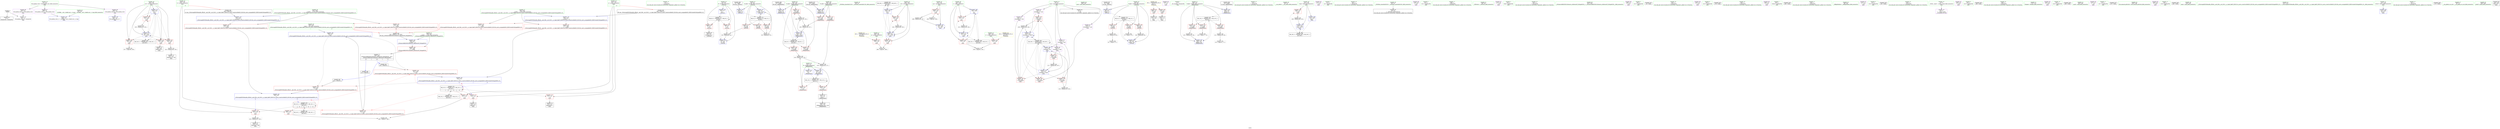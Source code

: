 digraph "SVFG" {
	label="SVFG";

	Node0x55634aaba7e0 [shape=record,color=grey,label="{NodeID: 0\nNullPtr}"];
	Node0x55634aaba7e0 -> Node0x55634aade170[style=solid];
	Node0x55634aaba7e0 -> Node0x55634aae3a90[style=solid];
	Node0x55634aaeb600 [shape=record,color=grey,label="{NodeID: 263\n237 = cmp(236, 238, )\n}"];
	Node0x55634aae5250 [shape=record,color=blue,label="{NodeID: 180\n309\<--317\n__tmp\<--\n_ZSt4swapIiENSt9enable_ifIXsr6__and_ISt6__not_ISt15__is_tuple_likeIT_EESt21is_move_constructibleIS3_ESt18is_move_assignableIS3_EEE5valueEvE4typeERS3_SC_\n}"];
	Node0x55634aae5250 -> Node0x55634aae3620[style=dashed];
	Node0x55634aae5250 -> Node0x55634aae36f0[style=dashed];
	Node0x55634aadc4a0 [shape=record,color=purple,label="{NodeID: 97\n346\<--31\nllvm.global_ctors_1\<--llvm.global_ctors\nGlob }"];
	Node0x55634aadc4a0 -> Node0x55634aae3990[style=solid];
	Node0x55634aada440 [shape=record,color=green,label="{NodeID: 14\n72\<--1\n\<--dummyObj\nCan only get source location for instruction, argument, global var or function.}"];
	Node0x55634ab10580 [shape=record,color=black,label="{NodeID: 360\n314 = PHI(334, )\n}"];
	Node0x55634ab10580 -> Node0x55634aae3550[style=solid];
	Node0x55634aaf6bc0 [shape=record,color=black,label="{NodeID: 277\nMR_6V_3 = PHI(MR_6V_5, MR_6V_2, )\npts\{68 \}\n}"];
	Node0x55634aaf6bc0 -> Node0x55634aadcd20[style=dashed];
	Node0x55634aaf6bc0 -> Node0x55634aadcdf0[style=dashed];
	Node0x55634aaf6bc0 -> Node0x55634aae3e00[style=dashed];
	Node0x55634aaf6bc0 -> Node0x55634aaf6bc0[style=dashed];
	Node0x55634aadd060 [shape=record,color=red,label="{NodeID: 111\n135\<--104\n\<--B.addr\n_Z6BigModxxx\n}"];
	Node0x55634aadd060 -> Node0x55634aaead00[style=solid];
	Node0x55634aadb240 [shape=record,color=green,label="{NodeID: 28\n40\<--41\n_ZNSt8ios_base4InitC1Ev\<--_ZNSt8ios_base4InitC1Ev_field_insensitive\n}"];
	Node0x55634aafb5c0 [shape=record,color=black,label="{NodeID: 291\nMR_36V_2 = PHI(MR_36V_4, MR_36V_1, )\npts\{166 \}\n}"];
	Node0x55634aafb5c0 -> Node0x55634aae4f10[style=dashed];
	Node0x55634aae2510 [shape=record,color=red,label="{NodeID: 125\n185\<--155\n\<--cas\nmain\n}"];
	Node0x55634aae2510 -> Node0x55634aaea280[style=solid];
	Node0x55634aae2510 -> Node0x55634aae1480[style=solid];
	Node0x55634aadbec0 [shape=record,color=green,label="{NodeID: 42\n149\<--150\nn\<--n_field_insensitive\nmain\n}"];
	Node0x55634aadbec0 -> Node0x55634aae2030[style=solid];
	Node0x55634aae3070 [shape=record,color=red,label="{NodeID: 139\n248\<--247\n\<--arrayidx17\nmain\n}"];
	Node0x55634aae3070 -> Node0x55634aaeb300[style=solid];
	Node0x55634aaddb30 [shape=record,color=green,label="{NodeID: 56\n286\<--287\nputs\<--puts_field_insensitive\n}"];
	Node0x55634aae3c60 [shape=record,color=blue,label="{NodeID: 153\n65\<--62\nP.addr\<--P\n_Z3Powxx\n}"];
	Node0x55634aae3c60 -> Node0x55634aaf66c0[style=dashed];
	Node0x55634aade7b0 [shape=record,color=black,label="{NodeID: 70\n172\<--169\ncall\<--\nmain\n}"];
	Node0x55634aaea280 [shape=record,color=grey,label="{NodeID: 250\n186 = Binary(185, 187, )\n}"];
	Node0x55634aaea280 -> Node0x55634aae47c0[style=solid];
	Node0x55634aae47c0 [shape=record,color=blue,label="{NodeID: 167\n155\<--186\ncas\<--dec\nmain\n}"];
	Node0x55634aae47c0 -> Node0x55634aae2510[style=dashed];
	Node0x55634aae47c0 -> Node0x55634aae47c0[style=dashed];
	Node0x55634aadf310 [shape=record,color=purple,label="{NodeID: 84\n170\<--11\n\<--.str\nmain\n}"];
	Node0x55634aad04e0 [shape=record,color=green,label="{NodeID: 1\n7\<--1\n__dso_handle\<--dummyObj\nGlob }"];
	Node0x55634aaeb780 [shape=record,color=grey,label="{NodeID: 264\n122 = cmp(121, 72, )\n}"];
	Node0x55634aae5320 [shape=record,color=blue,label="{NodeID: 181\n322\<--321\n\<--\n_ZSt4swapIiENSt9enable_ifIXsr6__and_ISt6__not_ISt15__is_tuple_likeIT_EESt21is_move_constructibleIS3_ESt18is_move_assignableIS3_EEE5valueEvE4typeERS3_SC_\n|{|<s1>9|<s2>9}}"];
	Node0x55634aae5320 -> Node0x55634aae36f0[style=dashed];
	Node0x55634aae5320:s1 -> Node0x55634aae21d0[style=dashed,color=blue];
	Node0x55634aae5320:s2 -> Node0x55634aaf70c0[style=dashed,color=blue];
	Node0x55634aadc5a0 [shape=record,color=purple,label="{NodeID: 98\n347\<--31\nllvm.global_ctors_2\<--llvm.global_ctors\nGlob }"];
	Node0x55634aadc5a0 -> Node0x55634aae3a90[style=solid];
	Node0x55634aada540 [shape=record,color=green,label="{NodeID: 15\n76\<--1\n\<--dummyObj\nCan only get source location for instruction, argument, global var or function.}"];
	Node0x55634ab10770 [shape=record,color=black,label="{NodeID: 361\n320 = PHI(334, )\n}"];
	Node0x55634ab10770 -> Node0x55634aae3620[style=solid];
	Node0x55634aaf70c0 [shape=record,color=black,label="{NodeID: 278\nMR_22V_3 = PHI(MR_22V_5, MR_22V_2, )\npts\{152 \}\n|{|<s5>9|<s6>9|<s7>9}}"];
	Node0x55634aaf70c0 -> Node0x55634aae2100[style=dashed];
	Node0x55634aaf70c0 -> Node0x55634aae21d0[style=dashed];
	Node0x55634aaf70c0 -> Node0x55634aae22a0[style=dashed];
	Node0x55634aaf70c0 -> Node0x55634aaf70c0[style=dashed];
	Node0x55634aaf70c0 -> Node0x55634aaf93c0[style=dashed];
	Node0x55634aaf70c0:s5 -> Node0x55634aae3550[style=dashed,color=red];
	Node0x55634aaf70c0:s6 -> Node0x55634aae3620[style=dashed,color=red];
	Node0x55634aaf70c0:s7 -> Node0x55634aae5320[style=dashed,color=red];
	Node0x55634aadd130 [shape=record,color=red,label="{NodeID: 112\n117\<--106\n\<--P.addr\n_Z6BigModxxx\n}"];
	Node0x55634aadd130 -> Node0x55634aaeb900[style=solid];
	Node0x55634aadb340 [shape=record,color=green,label="{NodeID: 29\n46\<--47\n__cxa_atexit\<--__cxa_atexit_field_insensitive\n}"];
	Node0x55634aafbac0 [shape=record,color=black,label="{NodeID: 292\nMR_38V_2 = PHI(MR_38V_6, MR_38V_1, )\npts\{100000 \}\n}"];
	Node0x55634aafbac0 -> Node0x55634aae2e00[style=dashed];
	Node0x55634aafbac0 -> Node0x55634aae2fa0[style=dashed];
	Node0x55634aafbac0 -> Node0x55634aae3070[style=dashed];
	Node0x55634aafbac0 -> Node0x55634aae3140[style=dashed];
	Node0x55634aafbac0 -> Node0x55634aae4960[style=dashed];
	Node0x55634aafbac0 -> Node0x55634aae4ca0[style=dashed];
	Node0x55634aafbac0 -> Node0x55634aafbac0[style=dashed];
	Node0x55634aae25e0 [shape=record,color=red,label="{NodeID: 126\n258\<--157\n\<--loop\nmain\n}"];
	Node0x55634aae25e0 -> Node0x55634aaeae80[style=solid];
	Node0x55634aadbf90 [shape=record,color=green,label="{NodeID: 43\n151\<--152\na\<--a_field_insensitive\nmain\n|{|<s3>9}}"];
	Node0x55634aadbf90 -> Node0x55634aae2100[style=solid];
	Node0x55634aadbf90 -> Node0x55634aae21d0[style=solid];
	Node0x55634aadbf90 -> Node0x55634aae22a0[style=solid];
	Node0x55634aadbf90:s3 -> Node0x55634ab109b0[style=solid,color=red];
	Node0x55634aae3140 [shape=record,color=red,label="{NodeID: 140\n276\<--275\n\<--arrayidx31\nmain\n}"];
	Node0x55634aaddc30 [shape=record,color=green,label="{NodeID: 57\n305\<--306\n__a.addr\<--__a.addr_field_insensitive\n_ZSt4swapIiENSt9enable_ifIXsr6__and_ISt6__not_ISt15__is_tuple_likeIT_EESt21is_move_constructibleIS3_ESt18is_move_assignableIS3_EEE5valueEvE4typeERS3_SC_\n}"];
	Node0x55634aaddc30 -> Node0x55634aae3210[style=solid];
	Node0x55634aaddc30 -> Node0x55634aae32e0[style=solid];
	Node0x55634aaddc30 -> Node0x55634aae50b0[style=solid];
	Node0x55634aae3d30 [shape=record,color=blue,label="{NodeID: 154\n67\<--72\nR\<--\n_Z3Powxx\n}"];
	Node0x55634aae3d30 -> Node0x55634aaf6bc0[style=dashed];
	Node0x55634aade880 [shape=record,color=black,label="{NodeID: 71\n178\<--175\ncall1\<--\nmain\n}"];
	Node0x55634aaea400 [shape=record,color=grey,label="{NodeID: 251\n93 = Binary(91, 92, )\n}"];
	Node0x55634aaea400 -> Node0x55634aae3fa0[style=solid];
	Node0x55634aae4890 [shape=record,color=blue,label="{NodeID: 168\n161\<--168\ni\<--\nmain\n}"];
	Node0x55634aae4890 -> Node0x55634aae2780[style=dashed];
	Node0x55634aae4890 -> Node0x55634aae2850[style=dashed];
	Node0x55634aae4890 -> Node0x55634aae4b00[style=dashed];
	Node0x55634aae4890 -> Node0x55634aafabc0[style=dashed];
	Node0x55634aadf3e0 [shape=record,color=purple,label="{NodeID: 85\n171\<--13\n\<--.str.1\nmain\n}"];
	Node0x55634aac9620 [shape=record,color=green,label="{NodeID: 2\n11\<--1\n.str\<--dummyObj\nGlob }"];
	Node0x55634aaeb900 [shape=record,color=grey,label="{NodeID: 265\n118 = cmp(117, 76, )\n}"];
	Node0x55634aae53f0 [shape=record,color=blue,label="{NodeID: 182\n326\<--325\n\<--\n_ZSt4swapIiENSt9enable_ifIXsr6__and_ISt6__not_ISt15__is_tuple_likeIT_EESt21is_move_constructibleIS3_ESt18is_move_assignableIS3_EEE5valueEvE4typeERS3_SC_\n|{<s0>9|<s1>9}}"];
	Node0x55634aae53f0:s0 -> Node0x55634aae2440[style=dashed,color=blue];
	Node0x55634aae53f0:s1 -> Node0x55634aaf75c0[style=dashed,color=blue];
	Node0x55634aadc6a0 [shape=record,color=red,label="{NodeID: 99\n169\<--15\n\<--stdin\nmain\n}"];
	Node0x55634aadc6a0 -> Node0x55634aade7b0[style=solid];
	Node0x55634aada640 [shape=record,color=green,label="{NodeID: 16\n80\<--1\n\<--dummyObj\nCan only get source location for instruction, argument, global var or function.}"];
	Node0x55634ab10870 [shape=record,color=black,label="{NodeID: 362\n324 = PHI(334, )\n}"];
	Node0x55634ab10870 -> Node0x55634aae36f0[style=solid];
	Node0x55634aaf75c0 [shape=record,color=black,label="{NodeID: 279\nMR_24V_3 = PHI(MR_24V_5, MR_24V_2, )\npts\{154 \}\n|{|<s4>9|<s5>9|<s6>9|<s7>9}}"];
	Node0x55634aaf75c0 -> Node0x55634aae2370[style=dashed];
	Node0x55634aaf75c0 -> Node0x55634aae2440[style=dashed];
	Node0x55634aaf75c0 -> Node0x55634aaf75c0[style=dashed];
	Node0x55634aaf75c0 -> Node0x55634aaf98c0[style=dashed];
	Node0x55634aaf75c0:s4 -> Node0x55634aae3550[style=dashed,color=red];
	Node0x55634aaf75c0:s5 -> Node0x55634aae3620[style=dashed,color=red];
	Node0x55634aaf75c0:s6 -> Node0x55634aae36f0[style=dashed,color=red];
	Node0x55634aaf75c0:s7 -> Node0x55634aae53f0[style=dashed,color=red];
	Node0x55634aadd200 [shape=record,color=red,label="{NodeID: 113\n120\<--106\n\<--P.addr\n_Z6BigModxxx\n}"];
	Node0x55634aadd200 -> Node0x55634aaea100[style=solid];
	Node0x55634aadb440 [shape=record,color=green,label="{NodeID: 30\n45\<--51\n_ZNSt8ios_base4InitD1Ev\<--_ZNSt8ios_base4InitD1Ev_field_insensitive\n}"];
	Node0x55634aadb440 -> Node0x55634aade370[style=solid];
	Node0x55634aae26b0 [shape=record,color=red,label="{NodeID: 127\n268\<--159\n\<--q\nmain\n}"];
	Node0x55634aae26b0 -> Node0x55634aae0e80[style=solid];
	Node0x55634aadc060 [shape=record,color=green,label="{NodeID: 44\n153\<--154\nb\<--b_field_insensitive\nmain\n|{|<s2>9}}"];
	Node0x55634aadc060 -> Node0x55634aae2370[style=solid];
	Node0x55634aadc060 -> Node0x55634aae2440[style=solid];
	Node0x55634aadc060:s2 -> Node0x55634ab10af0[style=solid,color=red];
	Node0x55634aae3210 [shape=record,color=red,label="{NodeID: 141\n313\<--305\n\<--__a.addr\n_ZSt4swapIiENSt9enable_ifIXsr6__and_ISt6__not_ISt15__is_tuple_likeIT_EESt21is_move_constructibleIS3_ESt18is_move_assignableIS3_EEE5valueEvE4typeERS3_SC_\n|{<s0>15}}"];
	Node0x55634aae3210:s0 -> Node0x55634ab10c30[style=solid,color=red];
	Node0x55634aaddd00 [shape=record,color=green,label="{NodeID: 58\n307\<--308\n__b.addr\<--__b.addr_field_insensitive\n_ZSt4swapIiENSt9enable_ifIXsr6__and_ISt6__not_ISt15__is_tuple_likeIT_EESt21is_move_constructibleIS3_ESt18is_move_assignableIS3_EEE5valueEvE4typeERS3_SC_\n}"];
	Node0x55634aaddd00 -> Node0x55634aae33b0[style=solid];
	Node0x55634aaddd00 -> Node0x55634aae3480[style=solid];
	Node0x55634aaddd00 -> Node0x55634aae5180[style=solid];
	Node0x55634aae3e00 [shape=record,color=blue,label="{NodeID: 155\n67\<--85\nR\<--mul\n_Z3Powxx\n}"];
	Node0x55634aae3e00 -> Node0x55634aaf6bc0[style=dashed];
	Node0x55634aade950 [shape=record,color=black,label="{NodeID: 72\n216\<--215\nidxprom\<--\nmain\n}"];
	Node0x55634aaea580 [shape=record,color=grey,label="{NodeID: 252\n89 = Binary(88, 80, )\n}"];
	Node0x55634aaea580 -> Node0x55634aae3ed0[style=solid];
	Node0x55634aae4960 [shape=record,color=blue,label="{NodeID: 169\n217\<--219\narrayidx\<--inc\nmain\n}"];
	Node0x55634aae4960 -> Node0x55634aae2ed0[style=dashed];
	Node0x55634aae4960 -> Node0x55634aae4a30[style=dashed];
	Node0x55634aadf4b0 [shape=record,color=purple,label="{NodeID: 86\n176\<--16\n\<--.str.2\nmain\n}"];
	Node0x55634aac96b0 [shape=record,color=green,label="{NodeID: 3\n13\<--1\n.str.1\<--dummyObj\nGlob }"];
	Node0x55634aae0d00 [shape=record,color=grey,label="{NodeID: 266\n81 = cmp(79, 72, )\n}"];
	Node0x55634aae54c0 [shape=record,color=blue,label="{NodeID: 183\n336\<--335\n__t.addr\<--__t\n_ZSt4moveIRiEONSt16remove_referenceIT_E4typeEOS2_\n}"];
	Node0x55634aae54c0 -> Node0x55634aae37c0[style=dashed];
	Node0x55634aadc770 [shape=record,color=red,label="{NodeID: 100\n175\<--20\n\<--stdout\nmain\n}"];
	Node0x55634aadc770 -> Node0x55634aade880[style=solid];
	Node0x55634aada740 [shape=record,color=green,label="{NodeID: 17\n168\<--1\n\<--dummyObj\nCan only get source location for instruction, argument, global var or function.}"];
	Node0x55634ab109b0 [shape=record,color=black,label="{NodeID: 363\n303 = PHI(151, )\n0th arg _ZSt4swapIiENSt9enable_ifIXsr6__and_ISt6__not_ISt15__is_tuple_likeIT_EESt21is_move_constructibleIS3_ESt18is_move_assignableIS3_EEE5valueEvE4typeERS3_SC_ }"];
	Node0x55634ab109b0 -> Node0x55634aae50b0[style=solid];
	Node0x55634aadd2d0 [shape=record,color=red,label="{NodeID: 114\n131\<--106\n\<--P.addr\n_Z6BigModxxx\n}"];
	Node0x55634aadd2d0 -> Node0x55634aaeb000[style=solid];
	Node0x55634aadb540 [shape=record,color=green,label="{NodeID: 31\n58\<--59\n_Z3Powxx\<--_Z3Powxx_field_insensitive\n}"];
	Node0x55634aae2780 [shape=record,color=red,label="{NodeID: 128\n201\<--161\n\<--i\nmain\n}"];
	Node0x55634aae2780 -> Node0x55634aae1300[style=solid];
	Node0x55634aadc130 [shape=record,color=green,label="{NodeID: 45\n155\<--156\ncas\<--cas_field_insensitive\nmain\n}"];
	Node0x55634aadc130 -> Node0x55634aae2510[style=solid];
	Node0x55634aadc130 -> Node0x55634aae47c0[style=solid];
	Node0x55634aae32e0 [shape=record,color=red,label="{NodeID: 142\n322\<--305\n\<--__a.addr\n_ZSt4swapIiENSt9enable_ifIXsr6__and_ISt6__not_ISt15__is_tuple_likeIT_EESt21is_move_constructibleIS3_ESt18is_move_assignableIS3_EEE5valueEvE4typeERS3_SC_\n}"];
	Node0x55634aae32e0 -> Node0x55634aae5320[style=solid];
	Node0x55634aadddd0 [shape=record,color=green,label="{NodeID: 59\n309\<--310\n__tmp\<--__tmp_field_insensitive\n_ZSt4swapIiENSt9enable_ifIXsr6__and_ISt6__not_ISt15__is_tuple_likeIT_EESt21is_move_constructibleIS3_ESt18is_move_assignableIS3_EEE5valueEvE4typeERS3_SC_\n|{|<s1>17}}"];
	Node0x55634aadddd0 -> Node0x55634aae5250[style=solid];
	Node0x55634aadddd0:s1 -> Node0x55634ab10c30[style=solid,color=red];
	Node0x55634aae3ed0 [shape=record,color=blue,label="{NodeID: 156\n65\<--89\nP.addr\<--div\n_Z3Powxx\n}"];
	Node0x55634aae3ed0 -> Node0x55634aaf66c0[style=dashed];
	Node0x55634aadea20 [shape=record,color=black,label="{NodeID: 73\n224\<--223\nidxprom6\<--add\nmain\n}"];
	Node0x55634aaea700 [shape=record,color=grey,label="{NodeID: 253\n138 = Binary(136, 137, )\n}"];
	Node0x55634aaea700 -> Node0x55634aae4550[style=solid];
	Node0x55634aae4a30 [shape=record,color=blue,label="{NodeID: 170\n225\<--227\narrayidx7\<--dec8\nmain\n}"];
	Node0x55634aae4a30 -> Node0x55634aae2e00[style=dashed];
	Node0x55634aae4a30 -> Node0x55634aae2fa0[style=dashed];
	Node0x55634aae4a30 -> Node0x55634aae3070[style=dashed];
	Node0x55634aae4a30 -> Node0x55634aae3140[style=dashed];
	Node0x55634aae4a30 -> Node0x55634aae4960[style=dashed];
	Node0x55634aae4a30 -> Node0x55634aae4ca0[style=dashed];
	Node0x55634aae4a30 -> Node0x55634aafbac0[style=dashed];
	Node0x55634aadf580 [shape=record,color=purple,label="{NodeID: 87\n177\<--18\n\<--.str.3\nmain\n}"];
	Node0x55634aac8c30 [shape=record,color=green,label="{NodeID: 4\n15\<--1\nstdin\<--dummyObj\nGlob }"];
	Node0x55634aae0e80 [shape=record,color=grey,label="{NodeID: 267\n269 = cmp(267, 268, )\n}"];
	Node0x55634aadc840 [shape=record,color=red,label="{NodeID: 101\n84\<--63\n\<--B.addr\n_Z3Powxx\n}"];
	Node0x55634aadc840 -> Node0x55634aae9b00[style=solid];
	Node0x55634aada840 [shape=record,color=green,label="{NodeID: 18\n187\<--1\n\<--dummyObj\nCan only get source location for instruction, argument, global var or function.}"];
	Node0x55634ab10af0 [shape=record,color=black,label="{NodeID: 364\n304 = PHI(153, )\n1st arg _ZSt4swapIiENSt9enable_ifIXsr6__and_ISt6__not_ISt15__is_tuple_likeIT_EESt21is_move_constructibleIS3_ESt18is_move_assignableIS3_EEE5valueEvE4typeERS3_SC_ }"];
	Node0x55634ab10af0 -> Node0x55634aae5180[style=solid];
	Node0x55634aae1cf0 [shape=record,color=red,label="{NodeID: 115\n127\<--108\n\<--M.addr\n_Z6BigModxxx\n}"];
	Node0x55634aae1cf0 -> Node0x55634aaeab80[style=solid];
	Node0x55634aadb640 [shape=record,color=green,label="{NodeID: 32\n63\<--64\nB.addr\<--B.addr_field_insensitive\n_Z3Powxx\n}"];
	Node0x55634aadb640 -> Node0x55634aadc840[style=solid];
	Node0x55634aadb640 -> Node0x55634aadc910[style=solid];
	Node0x55634aadb640 -> Node0x55634aadc9e0[style=solid];
	Node0x55634aadb640 -> Node0x55634aae3b90[style=solid];
	Node0x55634aadb640 -> Node0x55634aae3fa0[style=solid];
	Node0x55634aae2850 [shape=record,color=red,label="{NodeID: 129\n230\<--161\n\<--i\nmain\n}"];
	Node0x55634aae2850 -> Node0x55634aae9e00[style=solid];
	Node0x55634aadc200 [shape=record,color=green,label="{NodeID: 46\n157\<--158\nloop\<--loop_field_insensitive\nmain\n}"];
	Node0x55634aadc200 -> Node0x55634aae25e0[style=solid];
	Node0x55634aadc200 -> Node0x55634aae46f0[style=solid];
	Node0x55634aadc200 -> Node0x55634aae4e40[style=solid];
	Node0x55634aae33b0 [shape=record,color=red,label="{NodeID: 143\n319\<--307\n\<--__b.addr\n_ZSt4swapIiENSt9enable_ifIXsr6__and_ISt6__not_ISt15__is_tuple_likeIT_EESt21is_move_constructibleIS3_ESt18is_move_assignableIS3_EEE5valueEvE4typeERS3_SC_\n|{<s0>16}}"];
	Node0x55634aae33b0:s0 -> Node0x55634ab10c30[style=solid,color=red];
	Node0x55634aaddea0 [shape=record,color=green,label="{NodeID: 60\n315\<--316\n_ZSt4moveIRiEONSt16remove_referenceIT_E4typeEOS2_\<--_ZSt4moveIRiEONSt16remove_referenceIT_E4typeEOS2__field_insensitive\n}"];
	Node0x55634aae3fa0 [shape=record,color=blue,label="{NodeID: 157\n63\<--93\nB.addr\<--mul2\n_Z3Powxx\n}"];
	Node0x55634aae3fa0 -> Node0x55634aaf61c0[style=dashed];
	Node0x55634aadeaf0 [shape=record,color=black,label="{NodeID: 74\n242\<--241\nidxprom14\<--sub\nmain\n}"];
	Node0x55634aaea880 [shape=record,color=grey,label="{NodeID: 254\n79 = Binary(78, 80, )\n}"];
	Node0x55634aaea880 -> Node0x55634aae0d00[style=solid];
	Node0x55634aae4b00 [shape=record,color=blue,label="{NodeID: 171\n161\<--231\ni\<--inc9\nmain\n}"];
	Node0x55634aae4b00 -> Node0x55634aae2780[style=dashed];
	Node0x55634aae4b00 -> Node0x55634aae2850[style=dashed];
	Node0x55634aae4b00 -> Node0x55634aae4b00[style=dashed];
	Node0x55634aae4b00 -> Node0x55634aafabc0[style=dashed];
	Node0x55634aadf650 [shape=record,color=purple,label="{NodeID: 88\n180\<--21\n\<--.str.4\nmain\n}"];
	Node0x55634aac8cc0 [shape=record,color=green,label="{NodeID: 5\n16\<--1\n.str.2\<--dummyObj\nGlob }"];
	Node0x55634ab0dde0 [shape=record,color=black,label="{NodeID: 351\n43 = PHI()\n}"];
	Node0x55634aae1000 [shape=record,color=grey,label="{NodeID: 268\n75 = cmp(74, 76, )\n}"];
	Node0x55634aadc910 [shape=record,color=red,label="{NodeID: 102\n91\<--63\n\<--B.addr\n_Z3Powxx\n}"];
	Node0x55634aadc910 -> Node0x55634aaea400[style=solid];
	Node0x55634aada940 [shape=record,color=green,label="{NodeID: 19\n192\<--1\n\<--dummyObj\nCan only get source location for instruction, argument, global var or function.}"];
	Node0x55634ab10c30 [shape=record,color=black,label="{NodeID: 365\n335 = PHI(313, 319, 309, )\n0th arg _ZSt4moveIRiEONSt16remove_referenceIT_E4typeEOS2_ }"];
	Node0x55634ab10c30 -> Node0x55634aae54c0[style=solid];
	Node0x55634aaf84c0 [shape=record,color=black,label="{NodeID: 282\nMR_10V_3 = PHI(MR_10V_4, MR_10V_2, )\npts\{107 \}\n}"];
	Node0x55634aaf84c0 -> Node0x55634aadd130[style=dashed];
	Node0x55634aaf84c0 -> Node0x55634aadd200[style=dashed];
	Node0x55634aaf84c0 -> Node0x55634aadd2d0[style=dashed];
	Node0x55634aaf84c0 -> Node0x55634aae4480[style=dashed];
	Node0x55634aae1dc0 [shape=record,color=red,label="{NodeID: 116\n137\<--108\n\<--M.addr\n_Z6BigModxxx\n}"];
	Node0x55634aae1dc0 -> Node0x55634aaea700[style=solid];
	Node0x55634aadb710 [shape=record,color=green,label="{NodeID: 33\n65\<--66\nP.addr\<--P.addr_field_insensitive\n_Z3Powxx\n}"];
	Node0x55634aadb710 -> Node0x55634aadcab0[style=solid];
	Node0x55634aadb710 -> Node0x55634aadcb80[style=solid];
	Node0x55634aadb710 -> Node0x55634aadcc50[style=solid];
	Node0x55634aadb710 -> Node0x55634aae3c60[style=solid];
	Node0x55634aadb710 -> Node0x55634aae3ed0[style=solid];
	Node0x55634aae2920 [shape=record,color=red,label="{NodeID: 130\n236\<--163\n\<--i10\nmain\n}"];
	Node0x55634aae2920 -> Node0x55634aaeb600[style=solid];
	Node0x55634aadc2d0 [shape=record,color=green,label="{NodeID: 47\n159\<--160\nq\<--q_field_insensitive\nmain\n}"];
	Node0x55634aadc2d0 -> Node0x55634aae26b0[style=solid];
	Node0x55634aafe890 [shape=record,color=yellow,style=double,label="{NodeID: 310\n16V_1 = ENCHI(MR_16V_0)\npts\{1 \}\nFun[main]}"];
	Node0x55634aafe890 -> Node0x55634aadc6a0[style=dashed];
	Node0x55634aafe890 -> Node0x55634aadc770[style=dashed];
	Node0x55634aae3480 [shape=record,color=red,label="{NodeID: 144\n326\<--307\n\<--__b.addr\n_ZSt4swapIiENSt9enable_ifIXsr6__and_ISt6__not_ISt15__is_tuple_likeIT_EESt21is_move_constructibleIS3_ESt18is_move_assignableIS3_EEE5valueEvE4typeERS3_SC_\n}"];
	Node0x55634aae3480 -> Node0x55634aae53f0[style=solid];
	Node0x55634aaddfa0 [shape=record,color=green,label="{NodeID: 61\n336\<--337\n__t.addr\<--__t.addr_field_insensitive\n_ZSt4moveIRiEONSt16remove_referenceIT_E4typeEOS2_\n}"];
	Node0x55634aaddfa0 -> Node0x55634aae37c0[style=solid];
	Node0x55634aaddfa0 -> Node0x55634aae54c0[style=solid];
	Node0x55634aae4070 [shape=record,color=blue,label="{NodeID: 158\n104\<--101\nB.addr\<--B\n_Z6BigModxxx\n}"];
	Node0x55634aae4070 -> Node0x55634aaf8ec0[style=dashed];
	Node0x55634aadebc0 [shape=record,color=black,label="{NodeID: 75\n246\<--245\nidxprom16\<--\nmain\n}"];
	Node0x55634aaeaa00 [shape=record,color=grey,label="{NodeID: 255\n281 = Binary(280, 220, )\n}"];
	Node0x55634aaeaa00 -> Node0x55634aae4fe0[style=solid];
	Node0x55634aae4bd0 [shape=record,color=blue,label="{NodeID: 172\n163\<--220\ni10\<--\nmain\n}"];
	Node0x55634aae4bd0 -> Node0x55634aae2920[style=dashed];
	Node0x55634aae4bd0 -> Node0x55634aae29f0[style=dashed];
	Node0x55634aae4bd0 -> Node0x55634aae2ac0[style=dashed];
	Node0x55634aae4bd0 -> Node0x55634aae2b90[style=dashed];
	Node0x55634aae4bd0 -> Node0x55634aae4d70[style=dashed];
	Node0x55634aae4bd0 -> Node0x55634aafb0c0[style=dashed];
	Node0x55634aadf720 [shape=record,color=purple,label="{NodeID: 89\n197\<--21\n\<--.str.4\nmain\n}"];
	Node0x55634aac8d50 [shape=record,color=green,label="{NodeID: 6\n18\<--1\n.str.3\<--dummyObj\nGlob }"];
	Node0x55634ab0deb0 [shape=record,color=black,label="{NodeID: 352\n278 = PHI()\n}"];
	Node0x55634aae1180 [shape=record,color=grey,label="{NodeID: 269\n209 = cmp(207, 208, )\n}"];
	Node0x55634aadc9e0 [shape=record,color=red,label="{NodeID: 103\n92\<--63\n\<--B.addr\n_Z3Powxx\n}"];
	Node0x55634aadc9e0 -> Node0x55634aaea400[style=solid];
	Node0x55634aadaa40 [shape=record,color=green,label="{NodeID: 20\n193\<--1\n\<--dummyObj\nCan only get source location for instruction, argument, global var or function.}"];
	Node0x55634ab10f10 [shape=record,color=black,label="{NodeID: 366\n61 = PHI()\n0th arg _Z3Powxx }"];
	Node0x55634ab10f10 -> Node0x55634aae3b90[style=solid];
	Node0x55634aaf89c0 [shape=record,color=black,label="{NodeID: 283\nMR_14V_3 = PHI(MR_14V_5, MR_14V_2, )\npts\{111 \}\n}"];
	Node0x55634aaf89c0 -> Node0x55634aae1e90[style=dashed];
	Node0x55634aaf89c0 -> Node0x55634aae1f60[style=dashed];
	Node0x55634aaf89c0 -> Node0x55634aae43b0[style=dashed];
	Node0x55634aaf89c0 -> Node0x55634aaf89c0[style=dashed];
	Node0x55634aae1e90 [shape=record,color=red,label="{NodeID: 117\n124\<--110\n\<--R\n_Z6BigModxxx\n}"];
	Node0x55634aae1e90 -> Node0x55634aaeb180[style=solid];
	Node0x55634aadb7e0 [shape=record,color=green,label="{NodeID: 34\n67\<--68\nR\<--R_field_insensitive\n_Z3Powxx\n}"];
	Node0x55634aadb7e0 -> Node0x55634aadcd20[style=solid];
	Node0x55634aadb7e0 -> Node0x55634aadcdf0[style=solid];
	Node0x55634aadb7e0 -> Node0x55634aae3d30[style=solid];
	Node0x55634aadb7e0 -> Node0x55634aae3e00[style=solid];
	Node0x55634aae29f0 [shape=record,color=red,label="{NodeID: 131\n240\<--163\n\<--i10\nmain\n}"];
	Node0x55634aae29f0 -> Node0x55634aae9800[style=solid];
	Node0x55634aadd3c0 [shape=record,color=green,label="{NodeID: 48\n161\<--162\ni\<--i_field_insensitive\nmain\n}"];
	Node0x55634aadd3c0 -> Node0x55634aae2780[style=solid];
	Node0x55634aadd3c0 -> Node0x55634aae2850[style=solid];
	Node0x55634aadd3c0 -> Node0x55634aae4890[style=solid];
	Node0x55634aadd3c0 -> Node0x55634aae4b00[style=solid];
	Node0x55634aae3550 [shape=record,color=red,label="{NodeID: 145\n317\<--314\n\<--call\n_ZSt4swapIiENSt9enable_ifIXsr6__and_ISt6__not_ISt15__is_tuple_likeIT_EESt21is_move_constructibleIS3_ESt18is_move_assignableIS3_EEE5valueEvE4typeERS3_SC_\n}"];
	Node0x55634aae3550 -> Node0x55634aae5250[style=solid];
	Node0x55634aade070 [shape=record,color=green,label="{NodeID: 62\n33\<--341\n_GLOBAL__sub_I_shakil.sust_1_0.cpp\<--_GLOBAL__sub_I_shakil.sust_1_0.cpp_field_insensitive\n}"];
	Node0x55634aade070 -> Node0x55634aae3990[style=solid];
	Node0x55634aae4140 [shape=record,color=blue,label="{NodeID: 159\n106\<--102\nP.addr\<--P\n_Z6BigModxxx\n}"];
	Node0x55634aae4140 -> Node0x55634aaf84c0[style=dashed];
	Node0x55634aadec90 [shape=record,color=black,label="{NodeID: 76\n274\<--273\nidxprom30\<--\nmain\n}"];
	Node0x55634aaeab80 [shape=record,color=grey,label="{NodeID: 256\n128 = Binary(126, 127, )\n}"];
	Node0x55634aaeab80 -> Node0x55634aae43b0[style=solid];
	Node0x55634aae4ca0 [shape=record,color=blue,label="{NodeID: 173\n247\<--249\narrayidx17\<--add18\nmain\n}"];
	Node0x55634aae4ca0 -> Node0x55634aae2fa0[style=dashed];
	Node0x55634aae4ca0 -> Node0x55634aae3070[style=dashed];
	Node0x55634aae4ca0 -> Node0x55634aae3140[style=dashed];
	Node0x55634aae4ca0 -> Node0x55634aae4ca0[style=dashed];
	Node0x55634aae4ca0 -> Node0x55634aafbac0[style=dashed];
	Node0x55634aadf7f0 [shape=record,color=purple,label="{NodeID: 90\n256\<--21\n\<--.str.4\nmain\n}"];
	Node0x55634aac8de0 [shape=record,color=green,label="{NodeID: 7\n20\<--1\nstdout\<--dummyObj\nGlob }"];
	Node0x55634ab0fe80 [shape=record,color=black,label="{NodeID: 353\n285 = PHI()\n}"];
	Node0x55634aae1300 [shape=record,color=grey,label="{NodeID: 270\n203 = cmp(201, 202, )\n}"];
	Node0x55634aadcab0 [shape=record,color=red,label="{NodeID: 104\n74\<--65\n\<--P.addr\n_Z3Powxx\n}"];
	Node0x55634aadcab0 -> Node0x55634aae1000[style=solid];
	Node0x55634aadab40 [shape=record,color=green,label="{NodeID: 21\n194\<--1\n\<--dummyObj\nCan only get source location for instruction, argument, global var or function.}"];
	Node0x55634ab10fe0 [shape=record,color=black,label="{NodeID: 367\n62 = PHI()\n1st arg _Z3Powxx }"];
	Node0x55634ab10fe0 -> Node0x55634aae3c60[style=solid];
	Node0x55634aaf8ec0 [shape=record,color=black,label="{NodeID: 284\nMR_8V_3 = PHI(MR_8V_4, MR_8V_2, )\npts\{105 \}\n}"];
	Node0x55634aaf8ec0 -> Node0x55634aadcec0[style=dashed];
	Node0x55634aaf8ec0 -> Node0x55634aadcf90[style=dashed];
	Node0x55634aaf8ec0 -> Node0x55634aadd060[style=dashed];
	Node0x55634aaf8ec0 -> Node0x55634aae4550[style=dashed];
	Node0x55634aae1f60 [shape=record,color=red,label="{NodeID: 118\n141\<--110\n\<--R\n_Z6BigModxxx\n}"];
	Node0x55634aae1f60 -> Node0x55634aade540[style=solid];
	Node0x55634aadb8b0 [shape=record,color=green,label="{NodeID: 35\n98\<--99\n_Z6BigModxxx\<--_Z6BigModxxx_field_insensitive\n}"];
	Node0x55634aae2ac0 [shape=record,color=red,label="{NodeID: 132\n245\<--163\n\<--i10\nmain\n}"];
	Node0x55634aae2ac0 -> Node0x55634aadebc0[style=solid];
	Node0x55634aadd490 [shape=record,color=green,label="{NodeID: 49\n163\<--164\ni10\<--i10_field_insensitive\nmain\n}"];
	Node0x55634aadd490 -> Node0x55634aae2920[style=solid];
	Node0x55634aadd490 -> Node0x55634aae29f0[style=solid];
	Node0x55634aadd490 -> Node0x55634aae2ac0[style=solid];
	Node0x55634aadd490 -> Node0x55634aae2b90[style=solid];
	Node0x55634aadd490 -> Node0x55634aae4bd0[style=solid];
	Node0x55634aadd490 -> Node0x55634aae4d70[style=solid];
	Node0x55634aafea80 [shape=record,color=yellow,style=double,label="{NodeID: 312\n20V_1 = ENCHI(MR_20V_0)\npts\{150 \}\nFun[main]}"];
	Node0x55634aafea80 -> Node0x55634aae2030[style=dashed];
	Node0x55634aae3620 [shape=record,color=red,label="{NodeID: 146\n321\<--320\n\<--call1\n_ZSt4swapIiENSt9enable_ifIXsr6__and_ISt6__not_ISt15__is_tuple_likeIT_EESt21is_move_constructibleIS3_ESt18is_move_assignableIS3_EEE5valueEvE4typeERS3_SC_\n}"];
	Node0x55634aae3620 -> Node0x55634aae5320[style=solid];
	Node0x55634aade170 [shape=record,color=black,label="{NodeID: 63\n2\<--3\ndummyVal\<--dummyVal\n}"];
	Node0x55634aae9800 [shape=record,color=grey,label="{NodeID: 243\n241 = Binary(240, 220, )\n}"];
	Node0x55634aae9800 -> Node0x55634aadeaf0[style=solid];
	Node0x55634aae4210 [shape=record,color=blue,label="{NodeID: 160\n108\<--103\nM.addr\<--M\n_Z6BigModxxx\n}"];
	Node0x55634aae4210 -> Node0x55634aae1cf0[style=dashed];
	Node0x55634aae4210 -> Node0x55634aae1dc0[style=dashed];
	Node0x55634aaded60 [shape=record,color=black,label="{NodeID: 77\n334\<--339\n_ZSt4moveIRiEONSt16remove_referenceIT_E4typeEOS2__ret\<--\n_ZSt4moveIRiEONSt16remove_referenceIT_E4typeEOS2_\n|{<s0>15|<s1>16|<s2>17}}"];
	Node0x55634aaded60:s0 -> Node0x55634ab10580[style=solid,color=blue];
	Node0x55634aaded60:s1 -> Node0x55634ab10770[style=solid,color=blue];
	Node0x55634aaded60:s2 -> Node0x55634ab10870[style=solid,color=blue];
	Node0x55634aaead00 [shape=record,color=grey,label="{NodeID: 257\n136 = Binary(134, 135, )\n}"];
	Node0x55634aaead00 -> Node0x55634aaea700[style=solid];
	Node0x55634aae4d70 [shape=record,color=blue,label="{NodeID: 174\n163\<--253\ni10\<--inc20\nmain\n}"];
	Node0x55634aae4d70 -> Node0x55634aae2920[style=dashed];
	Node0x55634aae4d70 -> Node0x55634aae29f0[style=dashed];
	Node0x55634aae4d70 -> Node0x55634aae2ac0[style=dashed];
	Node0x55634aae4d70 -> Node0x55634aae2b90[style=dashed];
	Node0x55634aae4d70 -> Node0x55634aae4d70[style=dashed];
	Node0x55634aae4d70 -> Node0x55634aafb0c0[style=dashed];
	Node0x55634aadf8c0 [shape=record,color=purple,label="{NodeID: 91\n271\<--21\n\<--.str.4\nmain\n}"];
	Node0x55634aad9f90 [shape=record,color=green,label="{NodeID: 8\n21\<--1\n.str.4\<--dummyObj\nGlob }"];
	Node0x55634ab0ff80 [shape=record,color=black,label="{NodeID: 354\n181 = PHI()\n}"];
	Node0x55634aae1480 [shape=record,color=grey,label="{NodeID: 271\n189 = cmp(185, 168, )\n}"];
	Node0x55634aadcb80 [shape=record,color=red,label="{NodeID: 105\n78\<--65\n\<--P.addr\n_Z3Powxx\n}"];
	Node0x55634aadcb80 -> Node0x55634aaea880[style=solid];
	Node0x55634aadac40 [shape=record,color=green,label="{NodeID: 22\n220\<--1\n\<--dummyObj\nCan only get source location for instruction, argument, global var or function.}"];
	Node0x55634ab110b0 [shape=record,color=black,label="{NodeID: 368\n101 = PHI()\n0th arg _Z6BigModxxx }"];
	Node0x55634ab110b0 -> Node0x55634aae4070[style=solid];
	Node0x55634aaf93c0 [shape=record,color=black,label="{NodeID: 285\nMR_22V_2 = PHI(MR_22V_3, MR_22V_1, )\npts\{152 \}\n}"];
	Node0x55634aaf93c0 -> Node0x55634aaf70c0[style=dashed];
	Node0x55634aae2030 [shape=record,color=red,label="{NodeID: 119\n202\<--149\n\<--n\nmain\n}"];
	Node0x55634aae2030 -> Node0x55634aae1300[style=solid];
	Node0x55634aadb9b0 [shape=record,color=green,label="{NodeID: 36\n104\<--105\nB.addr\<--B.addr_field_insensitive\n_Z6BigModxxx\n}"];
	Node0x55634aadb9b0 -> Node0x55634aadcec0[style=solid];
	Node0x55634aadb9b0 -> Node0x55634aadcf90[style=solid];
	Node0x55634aadb9b0 -> Node0x55634aadd060[style=solid];
	Node0x55634aadb9b0 -> Node0x55634aae4070[style=solid];
	Node0x55634aadb9b0 -> Node0x55634aae4550[style=solid];
	Node0x55634aae2b90 [shape=record,color=red,label="{NodeID: 133\n252\<--163\n\<--i10\nmain\n}"];
	Node0x55634aae2b90 -> Node0x55634aaeb480[style=solid];
	Node0x55634aadd560 [shape=record,color=green,label="{NodeID: 50\n165\<--166\ni25\<--i25_field_insensitive\nmain\n}"];
	Node0x55634aadd560 -> Node0x55634aae2c60[style=solid];
	Node0x55634aadd560 -> Node0x55634aae2d30[style=solid];
	Node0x55634aadd560 -> Node0x55634aae4f10[style=solid];
	Node0x55634aadd560 -> Node0x55634aae4fe0[style=solid];
	Node0x55634aae36f0 [shape=record,color=red,label="{NodeID: 147\n325\<--324\n\<--call2\n_ZSt4swapIiENSt9enable_ifIXsr6__and_ISt6__not_ISt15__is_tuple_likeIT_EESt21is_move_constructibleIS3_ESt18is_move_assignableIS3_EEE5valueEvE4typeERS3_SC_\n}"];
	Node0x55634aae36f0 -> Node0x55634aae53f0[style=solid];
	Node0x55634aade270 [shape=record,color=black,label="{NodeID: 64\n9\<--8\n\<--sum\nCan only get source location for instruction, argument, global var or function.}"];
	Node0x55634aae9980 [shape=record,color=grey,label="{NodeID: 244\n219 = Binary(218, 220, )\n}"];
	Node0x55634aae9980 -> Node0x55634aae4960[style=solid];
	Node0x55634aae42e0 [shape=record,color=blue,label="{NodeID: 161\n110\<--72\nR\<--\n_Z6BigModxxx\n}"];
	Node0x55634aae42e0 -> Node0x55634aaf89c0[style=dashed];
	Node0x55634aadee30 [shape=record,color=purple,label="{NodeID: 78\n42\<--4\n\<--_ZStL8__ioinit\n__cxx_global_var_init\n}"];
	Node0x55634aaeae80 [shape=record,color=grey,label="{NodeID: 258\n259 = Binary(258, 220, )\n}"];
	Node0x55634aaeae80 -> Node0x55634aae4e40[style=solid];
	Node0x55634aae4e40 [shape=record,color=blue,label="{NodeID: 175\n157\<--259\nloop\<--inc23\nmain\n}"];
	Node0x55634aae4e40 -> Node0x55634aafaad0[style=dashed];
	Node0x55634aadf990 [shape=record,color=purple,label="{NodeID: 92\n205\<--23\n\<--.str.5\nmain\n}"];
	Node0x55634aada020 [shape=record,color=green,label="{NodeID: 9\n23\<--1\n.str.5\<--dummyObj\nGlob }"];
	Node0x55634ab10080 [shape=record,color=black,label="{NodeID: 355\n198 = PHI()\n}"];
	Node0x55634aadcc50 [shape=record,color=red,label="{NodeID: 106\n88\<--65\n\<--P.addr\n_Z3Powxx\n}"];
	Node0x55634aadcc50 -> Node0x55634aaea580[style=solid];
	Node0x55634aadad40 [shape=record,color=green,label="{NodeID: 23\n238\<--1\n\<--dummyObj\nCan only get source location for instruction, argument, global var or function.}"];
	Node0x55634ab11180 [shape=record,color=black,label="{NodeID: 369\n102 = PHI()\n1st arg _Z6BigModxxx }"];
	Node0x55634ab11180 -> Node0x55634aae4140[style=solid];
	Node0x55634aaf98c0 [shape=record,color=black,label="{NodeID: 286\nMR_24V_2 = PHI(MR_24V_3, MR_24V_1, )\npts\{154 \}\n}"];
	Node0x55634aaf98c0 -> Node0x55634aaf75c0[style=dashed];
	Node0x55634aae2100 [shape=record,color=red,label="{NodeID: 120\n207\<--151\n\<--a\nmain\n}"];
	Node0x55634aae2100 -> Node0x55634aae1180[style=solid];
	Node0x55634aadba80 [shape=record,color=green,label="{NodeID: 37\n106\<--107\nP.addr\<--P.addr_field_insensitive\n_Z6BigModxxx\n}"];
	Node0x55634aadba80 -> Node0x55634aadd130[style=solid];
	Node0x55634aadba80 -> Node0x55634aadd200[style=solid];
	Node0x55634aadba80 -> Node0x55634aadd2d0[style=solid];
	Node0x55634aadba80 -> Node0x55634aae4140[style=solid];
	Node0x55634aadba80 -> Node0x55634aae4480[style=solid];
	Node0x55634aae2c60 [shape=record,color=red,label="{NodeID: 134\n267\<--165\n\<--i25\nmain\n}"];
	Node0x55634aae2c60 -> Node0x55634aae0e80[style=solid];
	Node0x55634aadd630 [shape=record,color=green,label="{NodeID: 51\n173\<--174\nfreopen\<--freopen_field_insensitive\n}"];
	Node0x55634aae37c0 [shape=record,color=red,label="{NodeID: 148\n339\<--336\n\<--__t.addr\n_ZSt4moveIRiEONSt16remove_referenceIT_E4typeEOS2_\n}"];
	Node0x55634aae37c0 -> Node0x55634aaded60[style=solid];
	Node0x55634aade370 [shape=record,color=black,label="{NodeID: 65\n44\<--45\n\<--_ZNSt8ios_base4InitD1Ev\nCan only get source location for instruction, argument, global var or function.}"];
	Node0x55634aae9b00 [shape=record,color=grey,label="{NodeID: 245\n85 = Binary(83, 84, )\n}"];
	Node0x55634aae9b00 -> Node0x55634aae3e00[style=solid];
	Node0x55634aae43b0 [shape=record,color=blue,label="{NodeID: 162\n110\<--128\nR\<--rem2\n_Z6BigModxxx\n}"];
	Node0x55634aae43b0 -> Node0x55634aaf89c0[style=dashed];
	Node0x55634aadef00 [shape=record,color=purple,label="{NodeID: 79\n217\<--8\narrayidx\<--sum\nmain\n}"];
	Node0x55634aadef00 -> Node0x55634aae2e00[style=solid];
	Node0x55634aadef00 -> Node0x55634aae4960[style=solid];
	Node0x55634aaeb000 [shape=record,color=grey,label="{NodeID: 259\n132 = Binary(131, 80, )\n}"];
	Node0x55634aaeb000 -> Node0x55634aae4480[style=solid];
	Node0x55634aae4f10 [shape=record,color=blue,label="{NodeID: 176\n165\<--168\ni25\<--\nmain\n}"];
	Node0x55634aae4f10 -> Node0x55634aae2c60[style=dashed];
	Node0x55634aae4f10 -> Node0x55634aae2d30[style=dashed];
	Node0x55634aae4f10 -> Node0x55634aae4fe0[style=dashed];
	Node0x55634aae4f10 -> Node0x55634aafb5c0[style=dashed];
	Node0x55634aadfa60 [shape=record,color=purple,label="{NodeID: 93\n261\<--25\n\<--.str.6\nmain\n}"];
	Node0x55634aada0b0 [shape=record,color=green,label="{NodeID: 10\n25\<--1\n.str.6\<--dummyObj\nGlob }"];
	Node0x55634ab10180 [shape=record,color=black,label="{NodeID: 356\n206 = PHI()\n}"];
	Node0x55634aadcd20 [shape=record,color=red,label="{NodeID: 107\n83\<--67\n\<--R\n_Z3Powxx\n}"];
	Node0x55634aadcd20 -> Node0x55634aae9b00[style=solid];
	Node0x55634aadae40 [shape=record,color=green,label="{NodeID: 24\n4\<--6\n_ZStL8__ioinit\<--_ZStL8__ioinit_field_insensitive\nGlob }"];
	Node0x55634aadae40 -> Node0x55634aadee30[style=solid];
	Node0x55634ab11250 [shape=record,color=black,label="{NodeID: 370\n103 = PHI()\n2nd arg _Z6BigModxxx }"];
	Node0x55634ab11250 -> Node0x55634aae4210[style=solid];
	Node0x55634aae21d0 [shape=record,color=red,label="{NodeID: 121\n215\<--151\n\<--a\nmain\n}"];
	Node0x55634aae21d0 -> Node0x55634aade950[style=solid];
	Node0x55634aadbb50 [shape=record,color=green,label="{NodeID: 38\n108\<--109\nM.addr\<--M.addr_field_insensitive\n_Z6BigModxxx\n}"];
	Node0x55634aadbb50 -> Node0x55634aae1cf0[style=solid];
	Node0x55634aadbb50 -> Node0x55634aae1dc0[style=solid];
	Node0x55634aadbb50 -> Node0x55634aae4210[style=solid];
	Node0x55634aae2d30 [shape=record,color=red,label="{NodeID: 135\n280\<--165\n\<--i25\nmain\n}"];
	Node0x55634aae2d30 -> Node0x55634aaeaa00[style=solid];
	Node0x55634aadd730 [shape=record,color=green,label="{NodeID: 52\n182\<--183\nscanf\<--scanf_field_insensitive\n}"];
	Node0x55634aae3890 [shape=record,color=blue,label="{NodeID: 149\n345\<--32\nllvm.global_ctors_0\<--\nGlob }"];
	Node0x55634aade470 [shape=record,color=black,label="{NodeID: 66\n60\<--96\n_Z3Powxx_ret\<--\n_Z3Powxx\n}"];
	Node0x55634aae9c80 [shape=record,color=grey,label="{NodeID: 246\n223 = Binary(222, 220, )\n}"];
	Node0x55634aae9c80 -> Node0x55634aadea20[style=solid];
	Node0x55634aae4480 [shape=record,color=blue,label="{NodeID: 163\n106\<--132\nP.addr\<--div\n_Z6BigModxxx\n}"];
	Node0x55634aae4480 -> Node0x55634aaf84c0[style=dashed];
	Node0x55634aadefd0 [shape=record,color=purple,label="{NodeID: 80\n225\<--8\narrayidx7\<--sum\nmain\n}"];
	Node0x55634aadefd0 -> Node0x55634aae2ed0[style=solid];
	Node0x55634aadefd0 -> Node0x55634aae4a30[style=solid];
	Node0x55634aaeb180 [shape=record,color=grey,label="{NodeID: 260\n126 = Binary(124, 125, )\n}"];
	Node0x55634aaeb180 -> Node0x55634aaeab80[style=solid];
	Node0x55634aae4fe0 [shape=record,color=blue,label="{NodeID: 177\n165\<--281\ni25\<--inc34\nmain\n}"];
	Node0x55634aae4fe0 -> Node0x55634aae2c60[style=dashed];
	Node0x55634aae4fe0 -> Node0x55634aae2d30[style=dashed];
	Node0x55634aae4fe0 -> Node0x55634aae4fe0[style=dashed];
	Node0x55634aae4fe0 -> Node0x55634aafb5c0[style=dashed];
	Node0x55634aadfb30 [shape=record,color=purple,label="{NodeID: 94\n277\<--27\n\<--.str.7\nmain\n}"];
	Node0x55634aada140 [shape=record,color=green,label="{NodeID: 11\n27\<--1\n.str.7\<--dummyObj\nGlob }"];
	Node0x55634ab10280 [shape=record,color=black,label="{NodeID: 357\n257 = PHI()\n}"];
	Node0x55634aadcdf0 [shape=record,color=red,label="{NodeID: 108\n96\<--67\n\<--R\n_Z3Powxx\n}"];
	Node0x55634aadcdf0 -> Node0x55634aade470[style=solid];
	Node0x55634aadaf40 [shape=record,color=green,label="{NodeID: 25\n8\<--10\nsum\<--sum_field_insensitive\nGlob }"];
	Node0x55634aadaf40 -> Node0x55634aade270[style=solid];
	Node0x55634aadaf40 -> Node0x55634aadef00[style=solid];
	Node0x55634aadaf40 -> Node0x55634aadefd0[style=solid];
	Node0x55634aadaf40 -> Node0x55634aadf0a0[style=solid];
	Node0x55634aadaf40 -> Node0x55634aadf170[style=solid];
	Node0x55634aadaf40 -> Node0x55634aadf240[style=solid];
	Node0x55634aafaad0 [shape=record,color=black,label="{NodeID: 288\nMR_28V_3 = PHI(MR_28V_4, MR_28V_2, )\npts\{158 \}\n}"];
	Node0x55634aafaad0 -> Node0x55634aae25e0[style=dashed];
	Node0x55634aafaad0 -> Node0x55634aae4e40[style=dashed];
	Node0x55634aae22a0 [shape=record,color=red,label="{NodeID: 122\n273\<--151\n\<--a\nmain\n}"];
	Node0x55634aae22a0 -> Node0x55634aadec90[style=solid];
	Node0x55634aadbc20 [shape=record,color=green,label="{NodeID: 39\n110\<--111\nR\<--R_field_insensitive\n_Z6BigModxxx\n}"];
	Node0x55634aadbc20 -> Node0x55634aae1e90[style=solid];
	Node0x55634aadbc20 -> Node0x55634aae1f60[style=solid];
	Node0x55634aadbc20 -> Node0x55634aae42e0[style=solid];
	Node0x55634aadbc20 -> Node0x55634aae43b0[style=solid];
	Node0x55634aae2e00 [shape=record,color=red,label="{NodeID: 136\n218\<--217\n\<--arrayidx\nmain\n}"];
	Node0x55634aae2e00 -> Node0x55634aae9980[style=solid];
	Node0x55634aadd830 [shape=record,color=green,label="{NodeID: 53\n195\<--196\nllvm.memset.p0i8.i64\<--llvm.memset.p0i8.i64_field_insensitive\n}"];
	Node0x55634aae3990 [shape=record,color=blue,label="{NodeID: 150\n346\<--33\nllvm.global_ctors_1\<--_GLOBAL__sub_I_shakil.sust_1_0.cpp\nGlob }"];
	Node0x55634aade540 [shape=record,color=black,label="{NodeID: 67\n142\<--141\nconv\<--\n_Z6BigModxxx\n}"];
	Node0x55634aade540 -> Node0x55634aade610[style=solid];
	Node0x55634aae9e00 [shape=record,color=grey,label="{NodeID: 247\n231 = Binary(230, 220, )\n}"];
	Node0x55634aae9e00 -> Node0x55634aae4b00[style=solid];
	Node0x55634aae4550 [shape=record,color=blue,label="{NodeID: 164\n104\<--138\nB.addr\<--rem4\n_Z6BigModxxx\n}"];
	Node0x55634aae4550 -> Node0x55634aaf8ec0[style=dashed];
	Node0x55634aadf0a0 [shape=record,color=purple,label="{NodeID: 81\n243\<--8\narrayidx15\<--sum\nmain\n}"];
	Node0x55634aadf0a0 -> Node0x55634aae2fa0[style=solid];
	Node0x55634aaeb300 [shape=record,color=grey,label="{NodeID: 261\n249 = Binary(248, 244, )\n}"];
	Node0x55634aaeb300 -> Node0x55634aae4ca0[style=solid];
	Node0x55634aae50b0 [shape=record,color=blue,label="{NodeID: 178\n305\<--303\n__a.addr\<--__a\n_ZSt4swapIiENSt9enable_ifIXsr6__and_ISt6__not_ISt15__is_tuple_likeIT_EESt21is_move_constructibleIS3_ESt18is_move_assignableIS3_EEE5valueEvE4typeERS3_SC_\n}"];
	Node0x55634aae50b0 -> Node0x55634aae3210[style=dashed];
	Node0x55634aae50b0 -> Node0x55634aae32e0[style=dashed];
	Node0x55634aadfc00 [shape=record,color=purple,label="{NodeID: 95\n284\<--29\n\<--.str.8\nmain\n}"];
	Node0x55634aada240 [shape=record,color=green,label="{NodeID: 12\n29\<--1\n.str.8\<--dummyObj\nGlob }"];
	Node0x55634ab10380 [shape=record,color=black,label="{NodeID: 358\n262 = PHI()\n}"];
	Node0x55634aaf61c0 [shape=record,color=black,label="{NodeID: 275\nMR_2V_3 = PHI(MR_2V_4, MR_2V_2, )\npts\{64 \}\n}"];
	Node0x55634aaf61c0 -> Node0x55634aadc840[style=dashed];
	Node0x55634aaf61c0 -> Node0x55634aadc910[style=dashed];
	Node0x55634aaf61c0 -> Node0x55634aadc9e0[style=dashed];
	Node0x55634aaf61c0 -> Node0x55634aae3fa0[style=dashed];
	Node0x55634aadcec0 [shape=record,color=red,label="{NodeID: 109\n125\<--104\n\<--B.addr\n_Z6BigModxxx\n}"];
	Node0x55634aadcec0 -> Node0x55634aaeb180[style=solid];
	Node0x55634aadb040 [shape=record,color=green,label="{NodeID: 26\n31\<--35\nllvm.global_ctors\<--llvm.global_ctors_field_insensitive\nGlob }"];
	Node0x55634aadb040 -> Node0x55634aadc3a0[style=solid];
	Node0x55634aadb040 -> Node0x55634aadc4a0[style=solid];
	Node0x55634aadb040 -> Node0x55634aadc5a0[style=solid];
	Node0x55634aafabc0 [shape=record,color=black,label="{NodeID: 289\nMR_32V_2 = PHI(MR_32V_4, MR_32V_1, )\npts\{162 \}\n}"];
	Node0x55634aafabc0 -> Node0x55634aae4890[style=dashed];
	Node0x55634aae2370 [shape=record,color=red,label="{NodeID: 123\n208\<--153\n\<--b\nmain\n}"];
	Node0x55634aae2370 -> Node0x55634aae1180[style=solid];
	Node0x55634aadbcf0 [shape=record,color=green,label="{NodeID: 40\n144\<--145\nmain\<--main_field_insensitive\n}"];
	Node0x55634aae2ed0 [shape=record,color=red,label="{NodeID: 137\n226\<--225\n\<--arrayidx7\nmain\n}"];
	Node0x55634aae2ed0 -> Node0x55634aae9f80[style=solid];
	Node0x55634aadd930 [shape=record,color=green,label="{NodeID: 54\n212\<--213\n_ZSt4swapIiENSt9enable_ifIXsr6__and_ISt6__not_ISt15__is_tuple_likeIT_EESt21is_move_constructibleIS3_ESt18is_move_assignableIS3_EEE5valueEvE4typeERS3_SC_\<--_ZSt4swapIiENSt9enable_ifIXsr6__and_ISt6__not_ISt15__is_tuple_likeIT_EESt21is_move_constructibleIS3_ESt18is_move_assignableIS3_EEE5valueEvE4typeERS3_SC__field_insensitive\n}"];
	Node0x55634aafeee0 [shape=record,color=yellow,style=double,label="{NodeID: 317\n30V_1 = ENCHI(MR_30V_0)\npts\{160 \}\nFun[main]}"];
	Node0x55634aafeee0 -> Node0x55634aae26b0[style=dashed];
	Node0x55634aae3a90 [shape=record,color=blue, style = dotted,label="{NodeID: 151\n347\<--3\nllvm.global_ctors_2\<--dummyVal\nGlob }"];
	Node0x55634aade610 [shape=record,color=black,label="{NodeID: 68\n100\<--142\n_Z6BigModxxx_ret\<--conv\n_Z6BigModxxx\n}"];
	Node0x55634aae9f80 [shape=record,color=grey,label="{NodeID: 248\n227 = Binary(226, 187, )\n}"];
	Node0x55634aae9f80 -> Node0x55634aae4a30[style=solid];
	Node0x55634aae4620 [shape=record,color=blue,label="{NodeID: 165\n147\<--168\nretval\<--\nmain\n}"];
	Node0x55634aadf170 [shape=record,color=purple,label="{NodeID: 82\n247\<--8\narrayidx17\<--sum\nmain\n}"];
	Node0x55634aadf170 -> Node0x55634aae3070[style=solid];
	Node0x55634aadf170 -> Node0x55634aae4ca0[style=solid];
	Node0x55634aaeb480 [shape=record,color=grey,label="{NodeID: 262\n253 = Binary(252, 220, )\n}"];
	Node0x55634aaeb480 -> Node0x55634aae4d70[style=solid];
	Node0x55634aae5180 [shape=record,color=blue,label="{NodeID: 179\n307\<--304\n__b.addr\<--__b\n_ZSt4swapIiENSt9enable_ifIXsr6__and_ISt6__not_ISt15__is_tuple_likeIT_EESt21is_move_constructibleIS3_ESt18is_move_assignableIS3_EEE5valueEvE4typeERS3_SC_\n}"];
	Node0x55634aae5180 -> Node0x55634aae33b0[style=dashed];
	Node0x55634aae5180 -> Node0x55634aae3480[style=dashed];
	Node0x55634aadc3a0 [shape=record,color=purple,label="{NodeID: 96\n345\<--31\nllvm.global_ctors_0\<--llvm.global_ctors\nGlob }"];
	Node0x55634aadc3a0 -> Node0x55634aae3890[style=solid];
	Node0x55634aada340 [shape=record,color=green,label="{NodeID: 13\n32\<--1\n\<--dummyObj\nCan only get source location for instruction, argument, global var or function.}"];
	Node0x55634ab10480 [shape=record,color=black,label="{NodeID: 359\n272 = PHI()\n}"];
	Node0x55634aaf66c0 [shape=record,color=black,label="{NodeID: 276\nMR_4V_3 = PHI(MR_4V_4, MR_4V_2, )\npts\{66 \}\n}"];
	Node0x55634aaf66c0 -> Node0x55634aadcab0[style=dashed];
	Node0x55634aaf66c0 -> Node0x55634aadcb80[style=dashed];
	Node0x55634aaf66c0 -> Node0x55634aadcc50[style=dashed];
	Node0x55634aaf66c0 -> Node0x55634aae3ed0[style=dashed];
	Node0x55634aadcf90 [shape=record,color=red,label="{NodeID: 110\n134\<--104\n\<--B.addr\n_Z6BigModxxx\n}"];
	Node0x55634aadcf90 -> Node0x55634aaead00[style=solid];
	Node0x55634aadb140 [shape=record,color=green,label="{NodeID: 27\n36\<--37\n__cxx_global_var_init\<--__cxx_global_var_init_field_insensitive\n}"];
	Node0x55634aafb0c0 [shape=record,color=black,label="{NodeID: 290\nMR_34V_2 = PHI(MR_34V_4, MR_34V_1, )\npts\{164 \}\n}"];
	Node0x55634aafb0c0 -> Node0x55634aae4bd0[style=dashed];
	Node0x55634aae2440 [shape=record,color=red,label="{NodeID: 124\n222\<--153\n\<--b\nmain\n}"];
	Node0x55634aae2440 -> Node0x55634aae9c80[style=solid];
	Node0x55634aadbdf0 [shape=record,color=green,label="{NodeID: 41\n147\<--148\nretval\<--retval_field_insensitive\nmain\n}"];
	Node0x55634aadbdf0 -> Node0x55634aae4620[style=solid];
	Node0x55634aae2fa0 [shape=record,color=red,label="{NodeID: 138\n244\<--243\n\<--arrayidx15\nmain\n}"];
	Node0x55634aae2fa0 -> Node0x55634aaeb300[style=solid];
	Node0x55634aadda30 [shape=record,color=green,label="{NodeID: 55\n263\<--264\nprintf\<--printf_field_insensitive\n}"];
	Node0x55634aae3b90 [shape=record,color=blue,label="{NodeID: 152\n63\<--61\nB.addr\<--B\n_Z3Powxx\n}"];
	Node0x55634aae3b90 -> Node0x55634aaf61c0[style=dashed];
	Node0x55634aade6e0 [shape=record,color=black,label="{NodeID: 69\n146\<--168\nmain_ret\<--\nmain\n}"];
	Node0x55634aaea100 [shape=record,color=grey,label="{NodeID: 249\n121 = Binary(120, 80, )\n}"];
	Node0x55634aaea100 -> Node0x55634aaeb780[style=solid];
	Node0x55634aae46f0 [shape=record,color=blue,label="{NodeID: 166\n157\<--168\nloop\<--\nmain\n}"];
	Node0x55634aae46f0 -> Node0x55634aafaad0[style=dashed];
	Node0x55634aadf240 [shape=record,color=purple,label="{NodeID: 83\n275\<--8\narrayidx31\<--sum\nmain\n}"];
	Node0x55634aadf240 -> Node0x55634aae3140[style=solid];
}
